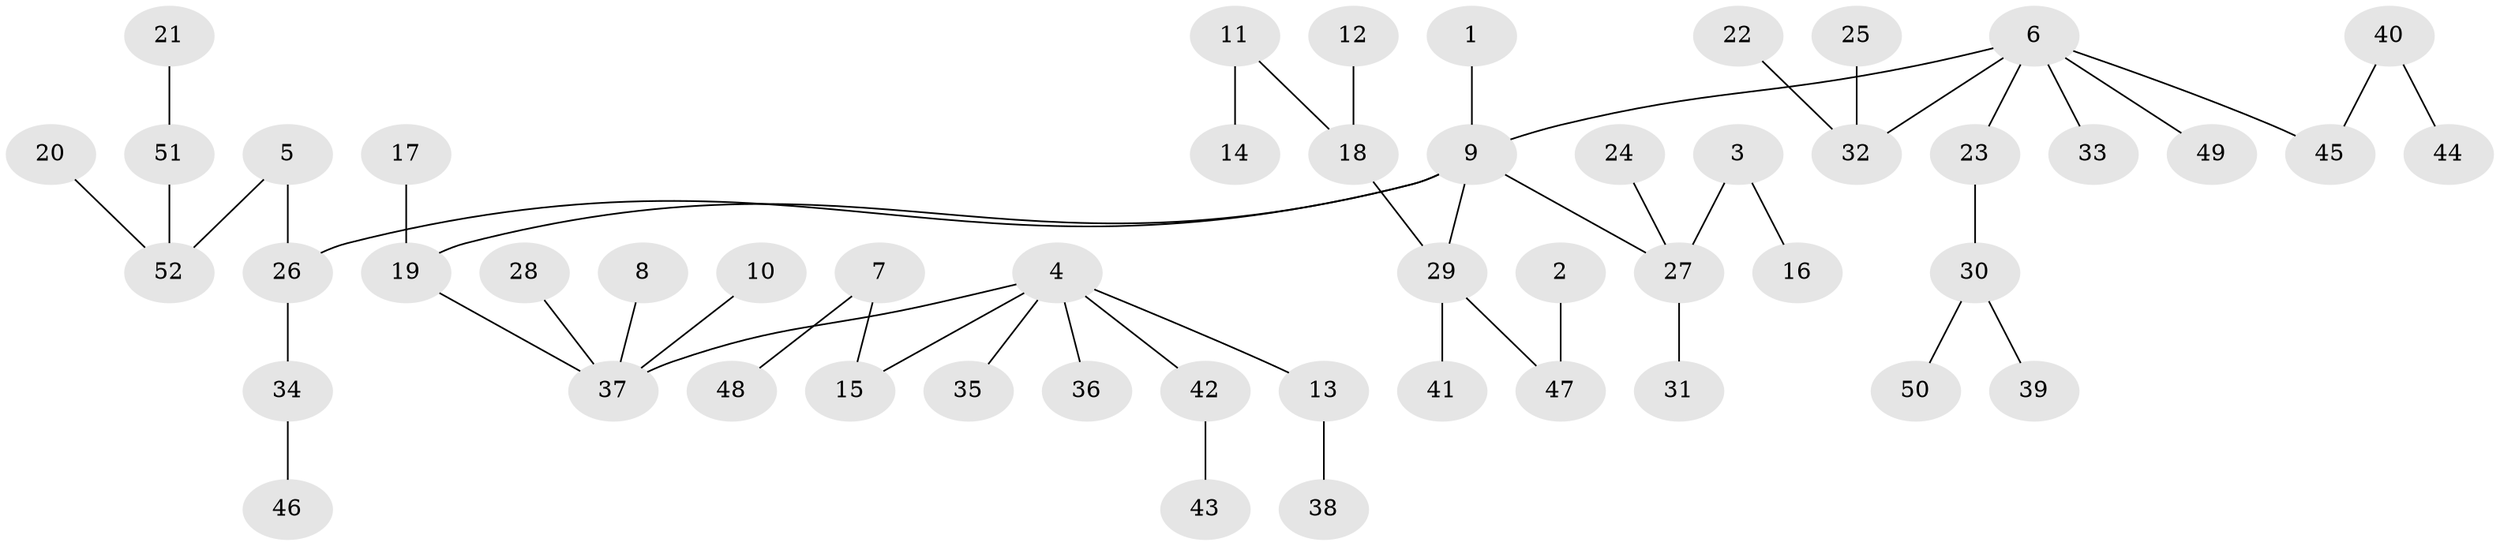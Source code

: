 // original degree distribution, {5: 0.04807692307692308, 8: 0.009615384615384616, 4: 0.057692307692307696, 3: 0.14423076923076922, 6: 0.009615384615384616, 1: 0.5192307692307693, 2: 0.21153846153846154}
// Generated by graph-tools (version 1.1) at 2025/02/03/09/25 03:02:28]
// undirected, 52 vertices, 51 edges
graph export_dot {
graph [start="1"]
  node [color=gray90,style=filled];
  1;
  2;
  3;
  4;
  5;
  6;
  7;
  8;
  9;
  10;
  11;
  12;
  13;
  14;
  15;
  16;
  17;
  18;
  19;
  20;
  21;
  22;
  23;
  24;
  25;
  26;
  27;
  28;
  29;
  30;
  31;
  32;
  33;
  34;
  35;
  36;
  37;
  38;
  39;
  40;
  41;
  42;
  43;
  44;
  45;
  46;
  47;
  48;
  49;
  50;
  51;
  52;
  1 -- 9 [weight=1.0];
  2 -- 47 [weight=1.0];
  3 -- 16 [weight=1.0];
  3 -- 27 [weight=1.0];
  4 -- 13 [weight=1.0];
  4 -- 15 [weight=1.0];
  4 -- 35 [weight=1.0];
  4 -- 36 [weight=1.0];
  4 -- 37 [weight=1.0];
  4 -- 42 [weight=1.0];
  5 -- 26 [weight=1.0];
  5 -- 52 [weight=1.0];
  6 -- 9 [weight=1.0];
  6 -- 23 [weight=1.0];
  6 -- 32 [weight=1.0];
  6 -- 33 [weight=1.0];
  6 -- 45 [weight=1.0];
  6 -- 49 [weight=1.0];
  7 -- 15 [weight=1.0];
  7 -- 48 [weight=1.0];
  8 -- 37 [weight=1.0];
  9 -- 19 [weight=1.0];
  9 -- 26 [weight=1.0];
  9 -- 27 [weight=1.0];
  9 -- 29 [weight=1.0];
  10 -- 37 [weight=1.0];
  11 -- 14 [weight=1.0];
  11 -- 18 [weight=1.0];
  12 -- 18 [weight=1.0];
  13 -- 38 [weight=1.0];
  17 -- 19 [weight=1.0];
  18 -- 29 [weight=1.0];
  19 -- 37 [weight=1.0];
  20 -- 52 [weight=1.0];
  21 -- 51 [weight=1.0];
  22 -- 32 [weight=1.0];
  23 -- 30 [weight=1.0];
  24 -- 27 [weight=1.0];
  25 -- 32 [weight=1.0];
  26 -- 34 [weight=1.0];
  27 -- 31 [weight=1.0];
  28 -- 37 [weight=1.0];
  29 -- 41 [weight=1.0];
  29 -- 47 [weight=1.0];
  30 -- 39 [weight=1.0];
  30 -- 50 [weight=1.0];
  34 -- 46 [weight=1.0];
  40 -- 44 [weight=1.0];
  40 -- 45 [weight=1.0];
  42 -- 43 [weight=1.0];
  51 -- 52 [weight=1.0];
}
